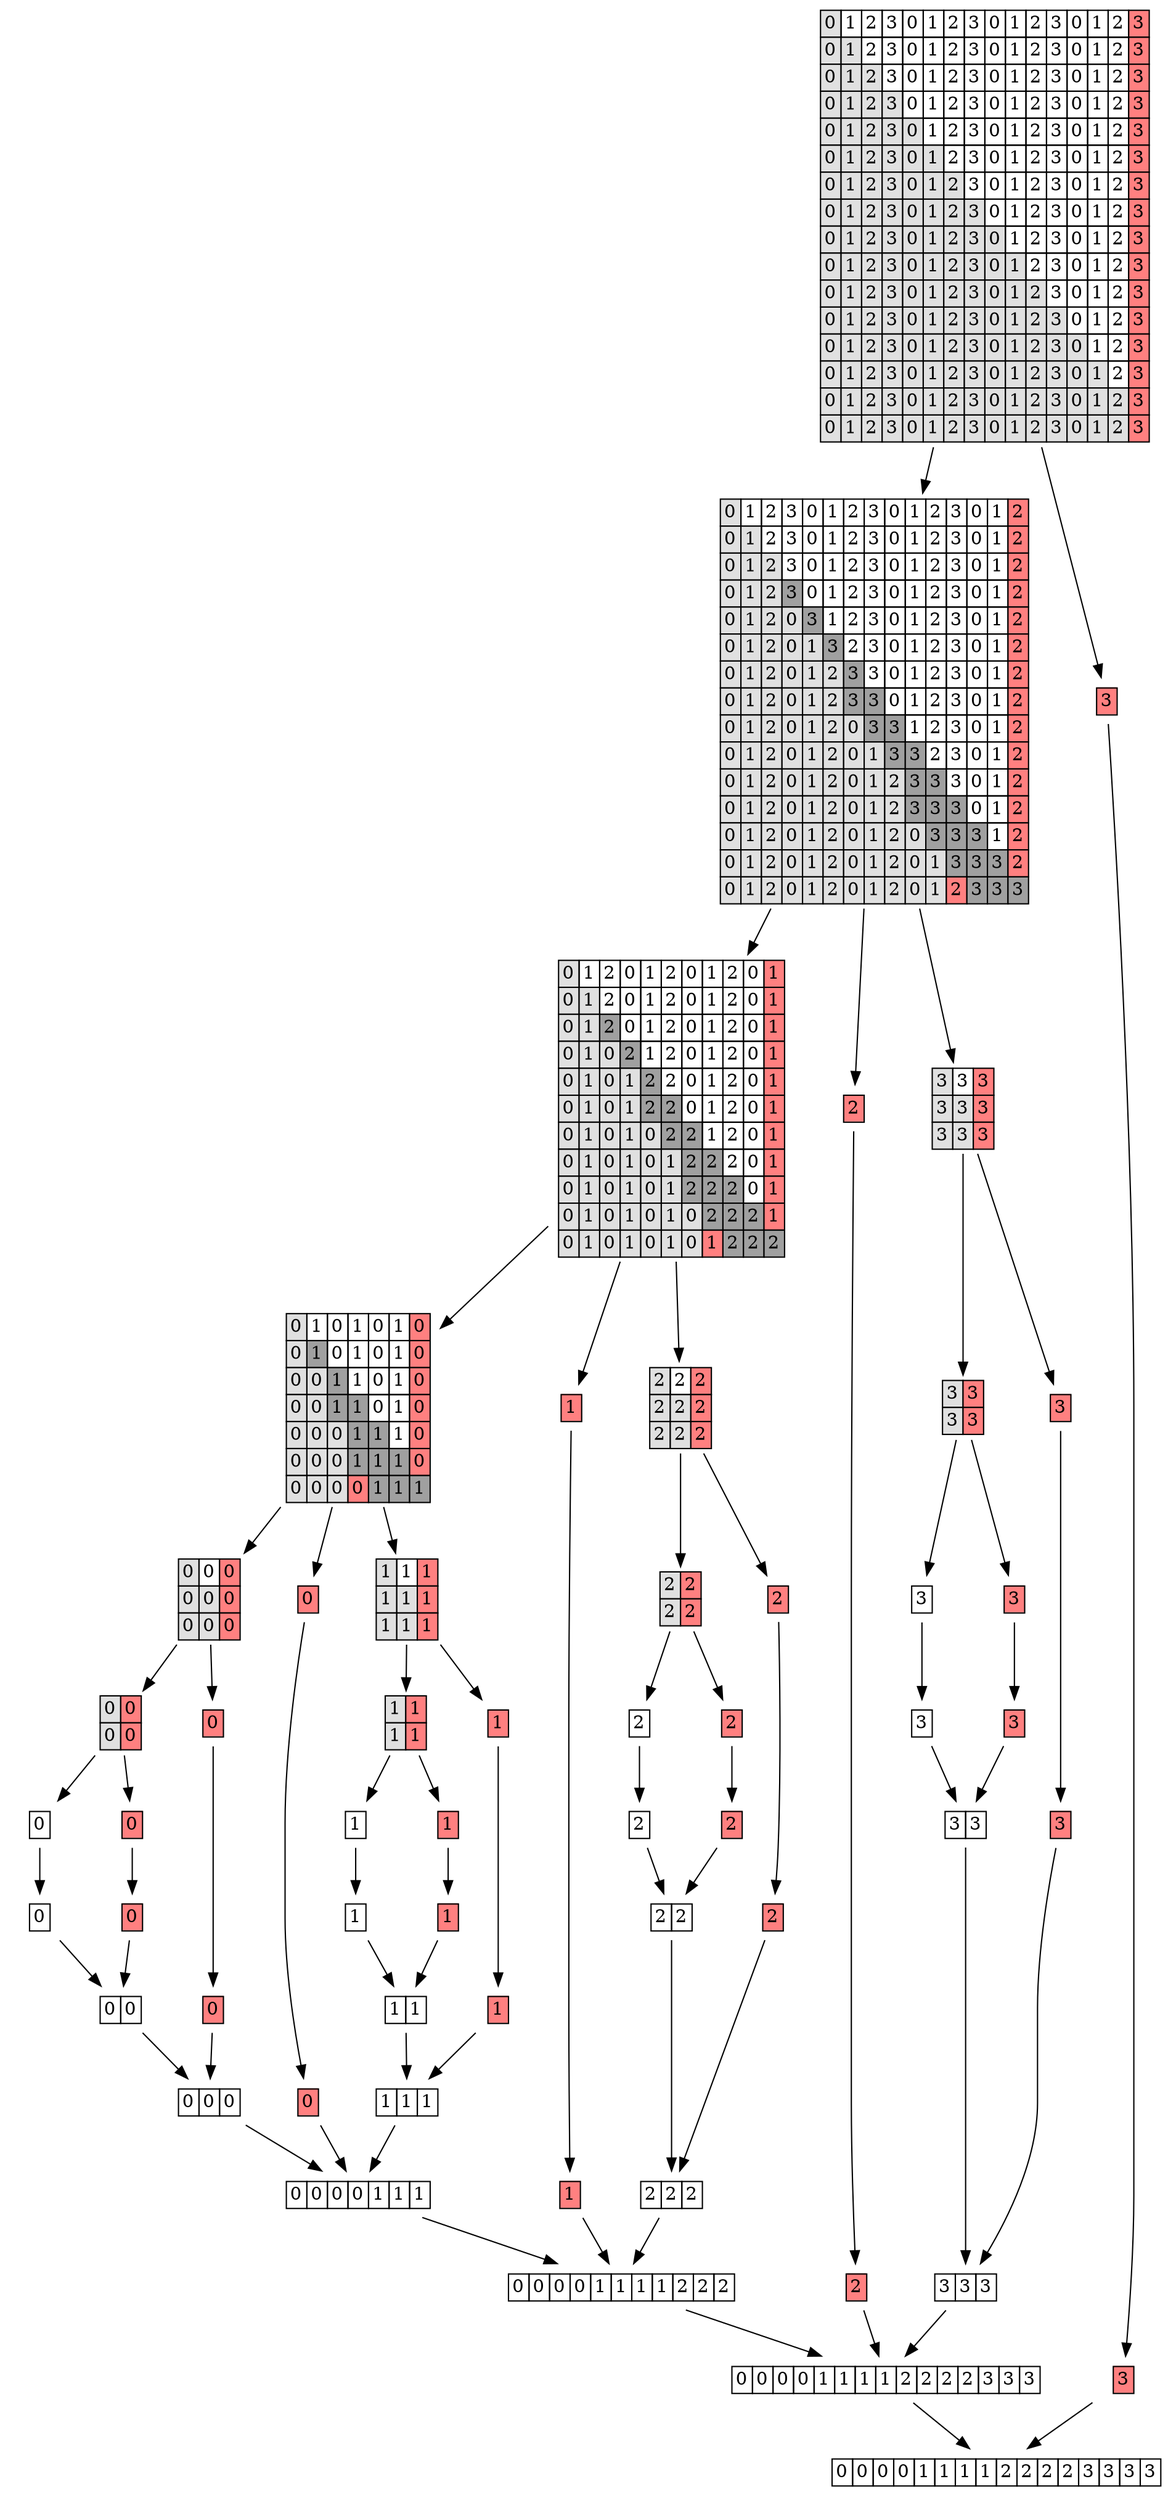 digraph g
{ rankdir = TB;
node [shape=plaintext]
node_before0_15 [label=<
<TABLE BORDER="0" CELLBORDER="1" CELLSPACING="0" > <TR>
<TD>0</TD>
<TD>1</TD>
<TD>2</TD>
<TD>3</TD>
<TD>0</TD>
<TD>1</TD>
<TD>2</TD>
<TD>3</TD>
<TD>0</TD>
<TD>1</TD>
<TD>2</TD>
<TD>3</TD>
<TD>0</TD>
<TD>1</TD>
<TD>2</TD>
<TD>3</TD>
</TR> </TABLE>>];
node_before0_15 [label=<
<TABLE BORDER="0" CELLBORDER="1" CELLSPACING="0" > 
<TR><TD bgcolor="#e0e0e0">0</TD>
<TD>1</TD>
<TD>2</TD>
<TD>3</TD>
<TD>0</TD>
<TD>1</TD>
<TD>2</TD>
<TD>3</TD>
<TD>0</TD>
<TD>1</TD>
<TD>2</TD>
<TD>3</TD>
<TD>0</TD>
<TD>1</TD>
<TD>2</TD>
<TD bgcolor="#ff8080">3</TD>
</TR>
<TR><TD bgcolor="#e0e0e0">0</TD>
<TD bgcolor="#e0e0e0">1</TD>
<TD>2</TD>
<TD>3</TD>
<TD>0</TD>
<TD>1</TD>
<TD>2</TD>
<TD>3</TD>
<TD>0</TD>
<TD>1</TD>
<TD>2</TD>
<TD>3</TD>
<TD>0</TD>
<TD>1</TD>
<TD>2</TD>
<TD bgcolor="#ff8080">3</TD>
</TR>
<TR><TD bgcolor="#e0e0e0">0</TD>
<TD bgcolor="#e0e0e0">1</TD>
<TD bgcolor="#e0e0e0">2</TD>
<TD>3</TD>
<TD>0</TD>
<TD>1</TD>
<TD>2</TD>
<TD>3</TD>
<TD>0</TD>
<TD>1</TD>
<TD>2</TD>
<TD>3</TD>
<TD>0</TD>
<TD>1</TD>
<TD>2</TD>
<TD bgcolor="#ff8080">3</TD>
</TR>
<TR><TD bgcolor="#e0e0e0">0</TD>
<TD bgcolor="#e0e0e0">1</TD>
<TD bgcolor="#e0e0e0">2</TD>
<TD bgcolor="#e0e0e0">3</TD>
<TD>0</TD>
<TD>1</TD>
<TD>2</TD>
<TD>3</TD>
<TD>0</TD>
<TD>1</TD>
<TD>2</TD>
<TD>3</TD>
<TD>0</TD>
<TD>1</TD>
<TD>2</TD>
<TD bgcolor="#ff8080">3</TD>
</TR>
<TR><TD bgcolor="#e0e0e0">0</TD>
<TD bgcolor="#e0e0e0">1</TD>
<TD bgcolor="#e0e0e0">2</TD>
<TD bgcolor="#e0e0e0">3</TD>
<TD bgcolor="#e0e0e0">0</TD>
<TD>1</TD>
<TD>2</TD>
<TD>3</TD>
<TD>0</TD>
<TD>1</TD>
<TD>2</TD>
<TD>3</TD>
<TD>0</TD>
<TD>1</TD>
<TD>2</TD>
<TD bgcolor="#ff8080">3</TD>
</TR>
<TR><TD bgcolor="#e0e0e0">0</TD>
<TD bgcolor="#e0e0e0">1</TD>
<TD bgcolor="#e0e0e0">2</TD>
<TD bgcolor="#e0e0e0">3</TD>
<TD bgcolor="#e0e0e0">0</TD>
<TD bgcolor="#e0e0e0">1</TD>
<TD>2</TD>
<TD>3</TD>
<TD>0</TD>
<TD>1</TD>
<TD>2</TD>
<TD>3</TD>
<TD>0</TD>
<TD>1</TD>
<TD>2</TD>
<TD bgcolor="#ff8080">3</TD>
</TR>
<TR><TD bgcolor="#e0e0e0">0</TD>
<TD bgcolor="#e0e0e0">1</TD>
<TD bgcolor="#e0e0e0">2</TD>
<TD bgcolor="#e0e0e0">3</TD>
<TD bgcolor="#e0e0e0">0</TD>
<TD bgcolor="#e0e0e0">1</TD>
<TD bgcolor="#e0e0e0">2</TD>
<TD>3</TD>
<TD>0</TD>
<TD>1</TD>
<TD>2</TD>
<TD>3</TD>
<TD>0</TD>
<TD>1</TD>
<TD>2</TD>
<TD bgcolor="#ff8080">3</TD>
</TR>
<TR><TD bgcolor="#e0e0e0">0</TD>
<TD bgcolor="#e0e0e0">1</TD>
<TD bgcolor="#e0e0e0">2</TD>
<TD bgcolor="#e0e0e0">3</TD>
<TD bgcolor="#e0e0e0">0</TD>
<TD bgcolor="#e0e0e0">1</TD>
<TD bgcolor="#e0e0e0">2</TD>
<TD bgcolor="#e0e0e0">3</TD>
<TD>0</TD>
<TD>1</TD>
<TD>2</TD>
<TD>3</TD>
<TD>0</TD>
<TD>1</TD>
<TD>2</TD>
<TD bgcolor="#ff8080">3</TD>
</TR>
<TR><TD bgcolor="#e0e0e0">0</TD>
<TD bgcolor="#e0e0e0">1</TD>
<TD bgcolor="#e0e0e0">2</TD>
<TD bgcolor="#e0e0e0">3</TD>
<TD bgcolor="#e0e0e0">0</TD>
<TD bgcolor="#e0e0e0">1</TD>
<TD bgcolor="#e0e0e0">2</TD>
<TD bgcolor="#e0e0e0">3</TD>
<TD bgcolor="#e0e0e0">0</TD>
<TD>1</TD>
<TD>2</TD>
<TD>3</TD>
<TD>0</TD>
<TD>1</TD>
<TD>2</TD>
<TD bgcolor="#ff8080">3</TD>
</TR>
<TR><TD bgcolor="#e0e0e0">0</TD>
<TD bgcolor="#e0e0e0">1</TD>
<TD bgcolor="#e0e0e0">2</TD>
<TD bgcolor="#e0e0e0">3</TD>
<TD bgcolor="#e0e0e0">0</TD>
<TD bgcolor="#e0e0e0">1</TD>
<TD bgcolor="#e0e0e0">2</TD>
<TD bgcolor="#e0e0e0">3</TD>
<TD bgcolor="#e0e0e0">0</TD>
<TD bgcolor="#e0e0e0">1</TD>
<TD>2</TD>
<TD>3</TD>
<TD>0</TD>
<TD>1</TD>
<TD>2</TD>
<TD bgcolor="#ff8080">3</TD>
</TR>
<TR><TD bgcolor="#e0e0e0">0</TD>
<TD bgcolor="#e0e0e0">1</TD>
<TD bgcolor="#e0e0e0">2</TD>
<TD bgcolor="#e0e0e0">3</TD>
<TD bgcolor="#e0e0e0">0</TD>
<TD bgcolor="#e0e0e0">1</TD>
<TD bgcolor="#e0e0e0">2</TD>
<TD bgcolor="#e0e0e0">3</TD>
<TD bgcolor="#e0e0e0">0</TD>
<TD bgcolor="#e0e0e0">1</TD>
<TD bgcolor="#e0e0e0">2</TD>
<TD>3</TD>
<TD>0</TD>
<TD>1</TD>
<TD>2</TD>
<TD bgcolor="#ff8080">3</TD>
</TR>
<TR><TD bgcolor="#e0e0e0">0</TD>
<TD bgcolor="#e0e0e0">1</TD>
<TD bgcolor="#e0e0e0">2</TD>
<TD bgcolor="#e0e0e0">3</TD>
<TD bgcolor="#e0e0e0">0</TD>
<TD bgcolor="#e0e0e0">1</TD>
<TD bgcolor="#e0e0e0">2</TD>
<TD bgcolor="#e0e0e0">3</TD>
<TD bgcolor="#e0e0e0">0</TD>
<TD bgcolor="#e0e0e0">1</TD>
<TD bgcolor="#e0e0e0">2</TD>
<TD bgcolor="#e0e0e0">3</TD>
<TD>0</TD>
<TD>1</TD>
<TD>2</TD>
<TD bgcolor="#ff8080">3</TD>
</TR>
<TR><TD bgcolor="#e0e0e0">0</TD>
<TD bgcolor="#e0e0e0">1</TD>
<TD bgcolor="#e0e0e0">2</TD>
<TD bgcolor="#e0e0e0">3</TD>
<TD bgcolor="#e0e0e0">0</TD>
<TD bgcolor="#e0e0e0">1</TD>
<TD bgcolor="#e0e0e0">2</TD>
<TD bgcolor="#e0e0e0">3</TD>
<TD bgcolor="#e0e0e0">0</TD>
<TD bgcolor="#e0e0e0">1</TD>
<TD bgcolor="#e0e0e0">2</TD>
<TD bgcolor="#e0e0e0">3</TD>
<TD bgcolor="#e0e0e0">0</TD>
<TD>1</TD>
<TD>2</TD>
<TD bgcolor="#ff8080">3</TD>
</TR>
<TR><TD bgcolor="#e0e0e0">0</TD>
<TD bgcolor="#e0e0e0">1</TD>
<TD bgcolor="#e0e0e0">2</TD>
<TD bgcolor="#e0e0e0">3</TD>
<TD bgcolor="#e0e0e0">0</TD>
<TD bgcolor="#e0e0e0">1</TD>
<TD bgcolor="#e0e0e0">2</TD>
<TD bgcolor="#e0e0e0">3</TD>
<TD bgcolor="#e0e0e0">0</TD>
<TD bgcolor="#e0e0e0">1</TD>
<TD bgcolor="#e0e0e0">2</TD>
<TD bgcolor="#e0e0e0">3</TD>
<TD bgcolor="#e0e0e0">0</TD>
<TD bgcolor="#e0e0e0">1</TD>
<TD>2</TD>
<TD bgcolor="#ff8080">3</TD>
</TR>
<TR><TD bgcolor="#e0e0e0">0</TD>
<TD bgcolor="#e0e0e0">1</TD>
<TD bgcolor="#e0e0e0">2</TD>
<TD bgcolor="#e0e0e0">3</TD>
<TD bgcolor="#e0e0e0">0</TD>
<TD bgcolor="#e0e0e0">1</TD>
<TD bgcolor="#e0e0e0">2</TD>
<TD bgcolor="#e0e0e0">3</TD>
<TD bgcolor="#e0e0e0">0</TD>
<TD bgcolor="#e0e0e0">1</TD>
<TD bgcolor="#e0e0e0">2</TD>
<TD bgcolor="#e0e0e0">3</TD>
<TD bgcolor="#e0e0e0">0</TD>
<TD bgcolor="#e0e0e0">1</TD>
<TD bgcolor="#e0e0e0">2</TD>
<TD bgcolor="#ff8080">3</TD>
</TR>
<TR><TD bgcolor="#e0e0e0">0</TD>
<TD bgcolor="#e0e0e0">1</TD>
<TD bgcolor="#e0e0e0">2</TD>
<TD bgcolor="#e0e0e0">3</TD>
<TD bgcolor="#e0e0e0">0</TD>
<TD bgcolor="#e0e0e0">1</TD>
<TD bgcolor="#e0e0e0">2</TD>
<TD bgcolor="#e0e0e0">3</TD>
<TD bgcolor="#e0e0e0">0</TD>
<TD bgcolor="#e0e0e0">1</TD>
<TD bgcolor="#e0e0e0">2</TD>
<TD bgcolor="#e0e0e0">3</TD>
<TD bgcolor="#e0e0e0">0</TD>
<TD bgcolor="#e0e0e0">1</TD>
<TD bgcolor="#e0e0e0">2</TD>
<TD bgcolor="#ff8080">3</TD>
</TR>
 </TABLE>>];
node_before0_15 -> node_before0_14
node_before15_15 [label=<
<TABLE BORDER="0" CELLBORDER="1" CELLSPACING="0" bgcolor="#ff8080"> <TR>
<TD>3</TD>
</TR> </TABLE>>];
node_before0_15 -> node_before15_15
node_before15_15 -> node_after15_15
{rank = same; node_before0_14; node_before15_15; }
node_before0_14 [label=<
<TABLE BORDER="0" CELLBORDER="1" CELLSPACING="0" > 
<TR><TD bgcolor="#e0e0e0">0</TD>
<TD>1</TD>
<TD>2</TD>
<TD>3</TD>
<TD>0</TD>
<TD>1</TD>
<TD>2</TD>
<TD>3</TD>
<TD>0</TD>
<TD>1</TD>
<TD>2</TD>
<TD>3</TD>
<TD>0</TD>
<TD>1</TD>
<TD bgcolor="#ff8080">2</TD>
</TR>
<TR><TD bgcolor="#e0e0e0">0</TD>
<TD bgcolor="#e0e0e0">1</TD>
<TD>2</TD>
<TD>3</TD>
<TD>0</TD>
<TD>1</TD>
<TD>2</TD>
<TD>3</TD>
<TD>0</TD>
<TD>1</TD>
<TD>2</TD>
<TD>3</TD>
<TD>0</TD>
<TD>1</TD>
<TD bgcolor="#ff8080">2</TD>
</TR>
<TR><TD bgcolor="#e0e0e0">0</TD>
<TD bgcolor="#e0e0e0">1</TD>
<TD bgcolor="#e0e0e0">2</TD>
<TD>3</TD>
<TD>0</TD>
<TD>1</TD>
<TD>2</TD>
<TD>3</TD>
<TD>0</TD>
<TD>1</TD>
<TD>2</TD>
<TD>3</TD>
<TD>0</TD>
<TD>1</TD>
<TD bgcolor="#ff8080">2</TD>
</TR>
<TR><TD bgcolor="#e0e0e0">0</TD>
<TD bgcolor="#e0e0e0">1</TD>
<TD bgcolor="#e0e0e0">2</TD>
<TD bgcolor="#a0a0a0">3</TD>
<TD>0</TD>
<TD>1</TD>
<TD>2</TD>
<TD>3</TD>
<TD>0</TD>
<TD>1</TD>
<TD>2</TD>
<TD>3</TD>
<TD>0</TD>
<TD>1</TD>
<TD bgcolor="#ff8080">2</TD>
</TR>
<TR><TD bgcolor="#e0e0e0">0</TD>
<TD bgcolor="#e0e0e0">1</TD>
<TD bgcolor="#e0e0e0">2</TD>
<TD bgcolor="#e0e0e0">0</TD>
<TD bgcolor="#a0a0a0">3</TD>
<TD>1</TD>
<TD>2</TD>
<TD>3</TD>
<TD>0</TD>
<TD>1</TD>
<TD>2</TD>
<TD>3</TD>
<TD>0</TD>
<TD>1</TD>
<TD bgcolor="#ff8080">2</TD>
</TR>
<TR><TD bgcolor="#e0e0e0">0</TD>
<TD bgcolor="#e0e0e0">1</TD>
<TD bgcolor="#e0e0e0">2</TD>
<TD bgcolor="#e0e0e0">0</TD>
<TD bgcolor="#e0e0e0">1</TD>
<TD bgcolor="#a0a0a0">3</TD>
<TD>2</TD>
<TD>3</TD>
<TD>0</TD>
<TD>1</TD>
<TD>2</TD>
<TD>3</TD>
<TD>0</TD>
<TD>1</TD>
<TD bgcolor="#ff8080">2</TD>
</TR>
<TR><TD bgcolor="#e0e0e0">0</TD>
<TD bgcolor="#e0e0e0">1</TD>
<TD bgcolor="#e0e0e0">2</TD>
<TD bgcolor="#e0e0e0">0</TD>
<TD bgcolor="#e0e0e0">1</TD>
<TD bgcolor="#e0e0e0">2</TD>
<TD bgcolor="#a0a0a0">3</TD>
<TD>3</TD>
<TD>0</TD>
<TD>1</TD>
<TD>2</TD>
<TD>3</TD>
<TD>0</TD>
<TD>1</TD>
<TD bgcolor="#ff8080">2</TD>
</TR>
<TR><TD bgcolor="#e0e0e0">0</TD>
<TD bgcolor="#e0e0e0">1</TD>
<TD bgcolor="#e0e0e0">2</TD>
<TD bgcolor="#e0e0e0">0</TD>
<TD bgcolor="#e0e0e0">1</TD>
<TD bgcolor="#e0e0e0">2</TD>
<TD bgcolor="#a0a0a0">3</TD>
<TD bgcolor="#a0a0a0">3</TD>
<TD>0</TD>
<TD>1</TD>
<TD>2</TD>
<TD>3</TD>
<TD>0</TD>
<TD>1</TD>
<TD bgcolor="#ff8080">2</TD>
</TR>
<TR><TD bgcolor="#e0e0e0">0</TD>
<TD bgcolor="#e0e0e0">1</TD>
<TD bgcolor="#e0e0e0">2</TD>
<TD bgcolor="#e0e0e0">0</TD>
<TD bgcolor="#e0e0e0">1</TD>
<TD bgcolor="#e0e0e0">2</TD>
<TD bgcolor="#e0e0e0">0</TD>
<TD bgcolor="#a0a0a0">3</TD>
<TD bgcolor="#a0a0a0">3</TD>
<TD>1</TD>
<TD>2</TD>
<TD>3</TD>
<TD>0</TD>
<TD>1</TD>
<TD bgcolor="#ff8080">2</TD>
</TR>
<TR><TD bgcolor="#e0e0e0">0</TD>
<TD bgcolor="#e0e0e0">1</TD>
<TD bgcolor="#e0e0e0">2</TD>
<TD bgcolor="#e0e0e0">0</TD>
<TD bgcolor="#e0e0e0">1</TD>
<TD bgcolor="#e0e0e0">2</TD>
<TD bgcolor="#e0e0e0">0</TD>
<TD bgcolor="#e0e0e0">1</TD>
<TD bgcolor="#a0a0a0">3</TD>
<TD bgcolor="#a0a0a0">3</TD>
<TD>2</TD>
<TD>3</TD>
<TD>0</TD>
<TD>1</TD>
<TD bgcolor="#ff8080">2</TD>
</TR>
<TR><TD bgcolor="#e0e0e0">0</TD>
<TD bgcolor="#e0e0e0">1</TD>
<TD bgcolor="#e0e0e0">2</TD>
<TD bgcolor="#e0e0e0">0</TD>
<TD bgcolor="#e0e0e0">1</TD>
<TD bgcolor="#e0e0e0">2</TD>
<TD bgcolor="#e0e0e0">0</TD>
<TD bgcolor="#e0e0e0">1</TD>
<TD bgcolor="#e0e0e0">2</TD>
<TD bgcolor="#a0a0a0">3</TD>
<TD bgcolor="#a0a0a0">3</TD>
<TD>3</TD>
<TD>0</TD>
<TD>1</TD>
<TD bgcolor="#ff8080">2</TD>
</TR>
<TR><TD bgcolor="#e0e0e0">0</TD>
<TD bgcolor="#e0e0e0">1</TD>
<TD bgcolor="#e0e0e0">2</TD>
<TD bgcolor="#e0e0e0">0</TD>
<TD bgcolor="#e0e0e0">1</TD>
<TD bgcolor="#e0e0e0">2</TD>
<TD bgcolor="#e0e0e0">0</TD>
<TD bgcolor="#e0e0e0">1</TD>
<TD bgcolor="#e0e0e0">2</TD>
<TD bgcolor="#a0a0a0">3</TD>
<TD bgcolor="#a0a0a0">3</TD>
<TD bgcolor="#a0a0a0">3</TD>
<TD>0</TD>
<TD>1</TD>
<TD bgcolor="#ff8080">2</TD>
</TR>
<TR><TD bgcolor="#e0e0e0">0</TD>
<TD bgcolor="#e0e0e0">1</TD>
<TD bgcolor="#e0e0e0">2</TD>
<TD bgcolor="#e0e0e0">0</TD>
<TD bgcolor="#e0e0e0">1</TD>
<TD bgcolor="#e0e0e0">2</TD>
<TD bgcolor="#e0e0e0">0</TD>
<TD bgcolor="#e0e0e0">1</TD>
<TD bgcolor="#e0e0e0">2</TD>
<TD bgcolor="#e0e0e0">0</TD>
<TD bgcolor="#a0a0a0">3</TD>
<TD bgcolor="#a0a0a0">3</TD>
<TD bgcolor="#a0a0a0">3</TD>
<TD>1</TD>
<TD bgcolor="#ff8080">2</TD>
</TR>
<TR><TD bgcolor="#e0e0e0">0</TD>
<TD bgcolor="#e0e0e0">1</TD>
<TD bgcolor="#e0e0e0">2</TD>
<TD bgcolor="#e0e0e0">0</TD>
<TD bgcolor="#e0e0e0">1</TD>
<TD bgcolor="#e0e0e0">2</TD>
<TD bgcolor="#e0e0e0">0</TD>
<TD bgcolor="#e0e0e0">1</TD>
<TD bgcolor="#e0e0e0">2</TD>
<TD bgcolor="#e0e0e0">0</TD>
<TD bgcolor="#e0e0e0">1</TD>
<TD bgcolor="#a0a0a0">3</TD>
<TD bgcolor="#a0a0a0">3</TD>
<TD bgcolor="#a0a0a0">3</TD>
<TD bgcolor="#ff8080">2</TD>
</TR>
<TR><TD bgcolor="#e0e0e0">0</TD>
<TD bgcolor="#e0e0e0">1</TD>
<TD bgcolor="#e0e0e0">2</TD>
<TD bgcolor="#e0e0e0">0</TD>
<TD bgcolor="#e0e0e0">1</TD>
<TD bgcolor="#e0e0e0">2</TD>
<TD bgcolor="#e0e0e0">0</TD>
<TD bgcolor="#e0e0e0">1</TD>
<TD bgcolor="#e0e0e0">2</TD>
<TD bgcolor="#e0e0e0">0</TD>
<TD bgcolor="#e0e0e0">1</TD>
<TD bgcolor="#ff8080">2</TD>
<TD bgcolor="#a0a0a0">3</TD>
<TD bgcolor="#a0a0a0">3</TD>
<TD bgcolor="#a0a0a0">3</TD>
</TR>
 </TABLE>>];
node_before0_14 -> node_before0_10
node_before11_11 [label=<
<TABLE BORDER="0" CELLBORDER="1" CELLSPACING="0" bgcolor="#ff8080"> <TR>
<TD>2</TD>
</TR> </TABLE>>];
node_before0_14 -> node_before11_11
node_before11_11 -> node_after11_11
node_before0_14 -> node_before12_14
{rank = same; node_before0_10; node_before11_11; node_before12_14;}
node_before0_10 [label=<
<TABLE BORDER="0" CELLBORDER="1" CELLSPACING="0" > 
<TR><TD bgcolor="#e0e0e0">0</TD>
<TD>1</TD>
<TD>2</TD>
<TD>0</TD>
<TD>1</TD>
<TD>2</TD>
<TD>0</TD>
<TD>1</TD>
<TD>2</TD>
<TD>0</TD>
<TD bgcolor="#ff8080">1</TD>
</TR>
<TR><TD bgcolor="#e0e0e0">0</TD>
<TD bgcolor="#e0e0e0">1</TD>
<TD>2</TD>
<TD>0</TD>
<TD>1</TD>
<TD>2</TD>
<TD>0</TD>
<TD>1</TD>
<TD>2</TD>
<TD>0</TD>
<TD bgcolor="#ff8080">1</TD>
</TR>
<TR><TD bgcolor="#e0e0e0">0</TD>
<TD bgcolor="#e0e0e0">1</TD>
<TD bgcolor="#a0a0a0">2</TD>
<TD>0</TD>
<TD>1</TD>
<TD>2</TD>
<TD>0</TD>
<TD>1</TD>
<TD>2</TD>
<TD>0</TD>
<TD bgcolor="#ff8080">1</TD>
</TR>
<TR><TD bgcolor="#e0e0e0">0</TD>
<TD bgcolor="#e0e0e0">1</TD>
<TD bgcolor="#e0e0e0">0</TD>
<TD bgcolor="#a0a0a0">2</TD>
<TD>1</TD>
<TD>2</TD>
<TD>0</TD>
<TD>1</TD>
<TD>2</TD>
<TD>0</TD>
<TD bgcolor="#ff8080">1</TD>
</TR>
<TR><TD bgcolor="#e0e0e0">0</TD>
<TD bgcolor="#e0e0e0">1</TD>
<TD bgcolor="#e0e0e0">0</TD>
<TD bgcolor="#e0e0e0">1</TD>
<TD bgcolor="#a0a0a0">2</TD>
<TD>2</TD>
<TD>0</TD>
<TD>1</TD>
<TD>2</TD>
<TD>0</TD>
<TD bgcolor="#ff8080">1</TD>
</TR>
<TR><TD bgcolor="#e0e0e0">0</TD>
<TD bgcolor="#e0e0e0">1</TD>
<TD bgcolor="#e0e0e0">0</TD>
<TD bgcolor="#e0e0e0">1</TD>
<TD bgcolor="#a0a0a0">2</TD>
<TD bgcolor="#a0a0a0">2</TD>
<TD>0</TD>
<TD>1</TD>
<TD>2</TD>
<TD>0</TD>
<TD bgcolor="#ff8080">1</TD>
</TR>
<TR><TD bgcolor="#e0e0e0">0</TD>
<TD bgcolor="#e0e0e0">1</TD>
<TD bgcolor="#e0e0e0">0</TD>
<TD bgcolor="#e0e0e0">1</TD>
<TD bgcolor="#e0e0e0">0</TD>
<TD bgcolor="#a0a0a0">2</TD>
<TD bgcolor="#a0a0a0">2</TD>
<TD>1</TD>
<TD>2</TD>
<TD>0</TD>
<TD bgcolor="#ff8080">1</TD>
</TR>
<TR><TD bgcolor="#e0e0e0">0</TD>
<TD bgcolor="#e0e0e0">1</TD>
<TD bgcolor="#e0e0e0">0</TD>
<TD bgcolor="#e0e0e0">1</TD>
<TD bgcolor="#e0e0e0">0</TD>
<TD bgcolor="#e0e0e0">1</TD>
<TD bgcolor="#a0a0a0">2</TD>
<TD bgcolor="#a0a0a0">2</TD>
<TD>2</TD>
<TD>0</TD>
<TD bgcolor="#ff8080">1</TD>
</TR>
<TR><TD bgcolor="#e0e0e0">0</TD>
<TD bgcolor="#e0e0e0">1</TD>
<TD bgcolor="#e0e0e0">0</TD>
<TD bgcolor="#e0e0e0">1</TD>
<TD bgcolor="#e0e0e0">0</TD>
<TD bgcolor="#e0e0e0">1</TD>
<TD bgcolor="#a0a0a0">2</TD>
<TD bgcolor="#a0a0a0">2</TD>
<TD bgcolor="#a0a0a0">2</TD>
<TD>0</TD>
<TD bgcolor="#ff8080">1</TD>
</TR>
<TR><TD bgcolor="#e0e0e0">0</TD>
<TD bgcolor="#e0e0e0">1</TD>
<TD bgcolor="#e0e0e0">0</TD>
<TD bgcolor="#e0e0e0">1</TD>
<TD bgcolor="#e0e0e0">0</TD>
<TD bgcolor="#e0e0e0">1</TD>
<TD bgcolor="#e0e0e0">0</TD>
<TD bgcolor="#a0a0a0">2</TD>
<TD bgcolor="#a0a0a0">2</TD>
<TD bgcolor="#a0a0a0">2</TD>
<TD bgcolor="#ff8080">1</TD>
</TR>
<TR><TD bgcolor="#e0e0e0">0</TD>
<TD bgcolor="#e0e0e0">1</TD>
<TD bgcolor="#e0e0e0">0</TD>
<TD bgcolor="#e0e0e0">1</TD>
<TD bgcolor="#e0e0e0">0</TD>
<TD bgcolor="#e0e0e0">1</TD>
<TD bgcolor="#e0e0e0">0</TD>
<TD bgcolor="#ff8080">1</TD>
<TD bgcolor="#a0a0a0">2</TD>
<TD bgcolor="#a0a0a0">2</TD>
<TD bgcolor="#a0a0a0">2</TD>
</TR>
 </TABLE>>];
node_before0_10 -> node_before0_6
node_before7_7 [label=<
<TABLE BORDER="0" CELLBORDER="1" CELLSPACING="0" bgcolor="#ff8080"> <TR>
<TD>1</TD>
</TR> </TABLE>>];
node_before0_10 -> node_before7_7
node_before7_7 -> node_after7_7
node_before0_10 -> node_before8_10
{rank = same; node_before0_6; node_before7_7; node_before8_10;}
node_before0_6 [label=<
<TABLE BORDER="0" CELLBORDER="1" CELLSPACING="0" > 
<TR><TD bgcolor="#e0e0e0">0</TD>
<TD>1</TD>
<TD>0</TD>
<TD>1</TD>
<TD>0</TD>
<TD>1</TD>
<TD bgcolor="#ff8080">0</TD>
</TR>
<TR><TD bgcolor="#e0e0e0">0</TD>
<TD bgcolor="#a0a0a0">1</TD>
<TD>0</TD>
<TD>1</TD>
<TD>0</TD>
<TD>1</TD>
<TD bgcolor="#ff8080">0</TD>
</TR>
<TR><TD bgcolor="#e0e0e0">0</TD>
<TD bgcolor="#e0e0e0">0</TD>
<TD bgcolor="#a0a0a0">1</TD>
<TD>1</TD>
<TD>0</TD>
<TD>1</TD>
<TD bgcolor="#ff8080">0</TD>
</TR>
<TR><TD bgcolor="#e0e0e0">0</TD>
<TD bgcolor="#e0e0e0">0</TD>
<TD bgcolor="#a0a0a0">1</TD>
<TD bgcolor="#a0a0a0">1</TD>
<TD>0</TD>
<TD>1</TD>
<TD bgcolor="#ff8080">0</TD>
</TR>
<TR><TD bgcolor="#e0e0e0">0</TD>
<TD bgcolor="#e0e0e0">0</TD>
<TD bgcolor="#e0e0e0">0</TD>
<TD bgcolor="#a0a0a0">1</TD>
<TD bgcolor="#a0a0a0">1</TD>
<TD>1</TD>
<TD bgcolor="#ff8080">0</TD>
</TR>
<TR><TD bgcolor="#e0e0e0">0</TD>
<TD bgcolor="#e0e0e0">0</TD>
<TD bgcolor="#e0e0e0">0</TD>
<TD bgcolor="#a0a0a0">1</TD>
<TD bgcolor="#a0a0a0">1</TD>
<TD bgcolor="#a0a0a0">1</TD>
<TD bgcolor="#ff8080">0</TD>
</TR>
<TR><TD bgcolor="#e0e0e0">0</TD>
<TD bgcolor="#e0e0e0">0</TD>
<TD bgcolor="#e0e0e0">0</TD>
<TD bgcolor="#ff8080">0</TD>
<TD bgcolor="#a0a0a0">1</TD>
<TD bgcolor="#a0a0a0">1</TD>
<TD bgcolor="#a0a0a0">1</TD>
</TR>
 </TABLE>>];
node_before0_6 -> node_before0_2
node_before3_3 [label=<
<TABLE BORDER="0" CELLBORDER="1" CELLSPACING="0" bgcolor="#ff8080"> <TR>
<TD>0</TD>
</TR> </TABLE>>];
node_before0_6 -> node_before3_3
node_before3_3 -> node_after3_3
node_before0_6 -> node_before4_6
{rank = same; node_before0_2; node_before3_3; node_before4_6;}
node_before0_2 [label=<
<TABLE BORDER="0" CELLBORDER="1" CELLSPACING="0" > 
<TR><TD bgcolor="#e0e0e0">0</TD>
<TD>0</TD>
<TD bgcolor="#ff8080">0</TD>
</TR>
<TR><TD bgcolor="#e0e0e0">0</TD>
<TD bgcolor="#e0e0e0">0</TD>
<TD bgcolor="#ff8080">0</TD>
</TR>
<TR><TD bgcolor="#e0e0e0">0</TD>
<TD bgcolor="#e0e0e0">0</TD>
<TD bgcolor="#ff8080">0</TD>
</TR>
 </TABLE>>];
node_before0_2 -> node_before0_1
node_before2_2 [label=<
<TABLE BORDER="0" CELLBORDER="1" CELLSPACING="0" bgcolor="#ff8080"> <TR>
<TD>0</TD>
</TR> </TABLE>>];
node_before0_2 -> node_before2_2
node_before2_2 -> node_after2_2
{rank = same; node_before0_1; node_before2_2; }
node_before0_1 [label=<
<TABLE BORDER="0" CELLBORDER="1" CELLSPACING="0" > 
<TR><TD bgcolor="#e0e0e0">0</TD>
<TD bgcolor="#ff8080">0</TD>
</TR>
<TR><TD bgcolor="#e0e0e0">0</TD>
<TD bgcolor="#ff8080">0</TD>
</TR>
 </TABLE>>];
node_before0_1 -> node_before0_0
node_before1_1 [label=<
<TABLE BORDER="0" CELLBORDER="1" CELLSPACING="0" bgcolor="#ff8080"> <TR>
<TD>0</TD>
</TR> </TABLE>>];
node_before0_1 -> node_before1_1
node_before1_1 -> node_after1_1
{rank = same; node_before0_0; node_before1_1; }
node_before0_0 [label=<
<TABLE BORDER="0" CELLBORDER="1" CELLSPACING="0" > <TR>
<TD>0</TD>
</TR> </TABLE>>];
node_before0_0 -> node_after0_0
node_after0_0 [label=<
<TABLE BORDER="0" CELLBORDER="1" CELLSPACING="0" > <TR>
<TD>0</TD>
</TR> </TABLE>>];
node_after0_0 -> node_after0_1
node_after1_1 [label=<
<TABLE BORDER="0" CELLBORDER="1" CELLSPACING="0" bgcolor="#ff8080"> <TR>
<TD>0</TD>
</TR> </TABLE>>];
node_after1_1 -> node_after0_1
{rank = same; node_after0_0; node_after1_1; }
node_after0_1 [label=<
<TABLE BORDER="0" CELLBORDER="1" CELLSPACING="0" > <TR>
<TD>0</TD>
<TD>0</TD>
</TR> </TABLE>>];
node_after0_1 -> node_after0_2
node_after2_2 [label=<
<TABLE BORDER="0" CELLBORDER="1" CELLSPACING="0" bgcolor="#ff8080"> <TR>
<TD>0</TD>
</TR> </TABLE>>];
node_after2_2 -> node_after0_2
{rank = same; node_after0_1; node_after2_2; }
node_before4_6 [label=<
<TABLE BORDER="0" CELLBORDER="1" CELLSPACING="0" > 
<TR><TD bgcolor="#e0e0e0">1</TD>
<TD>1</TD>
<TD bgcolor="#ff8080">1</TD>
</TR>
<TR><TD bgcolor="#e0e0e0">1</TD>
<TD bgcolor="#e0e0e0">1</TD>
<TD bgcolor="#ff8080">1</TD>
</TR>
<TR><TD bgcolor="#e0e0e0">1</TD>
<TD bgcolor="#e0e0e0">1</TD>
<TD bgcolor="#ff8080">1</TD>
</TR>
 </TABLE>>];
node_before4_6 -> node_before4_5
node_before6_6 [label=<
<TABLE BORDER="0" CELLBORDER="1" CELLSPACING="0" bgcolor="#ff8080"> <TR>
<TD>1</TD>
</TR> </TABLE>>];
node_before4_6 -> node_before6_6
node_before6_6 -> node_after6_6
{rank = same; node_before4_5; node_before6_6; }
node_before4_5 [label=<
<TABLE BORDER="0" CELLBORDER="1" CELLSPACING="0" > 
<TR><TD bgcolor="#e0e0e0">1</TD>
<TD bgcolor="#ff8080">1</TD>
</TR>
<TR><TD bgcolor="#e0e0e0">1</TD>
<TD bgcolor="#ff8080">1</TD>
</TR>
 </TABLE>>];
node_before4_5 -> node_before4_4
node_before5_5 [label=<
<TABLE BORDER="0" CELLBORDER="1" CELLSPACING="0" bgcolor="#ff8080"> <TR>
<TD>1</TD>
</TR> </TABLE>>];
node_before4_5 -> node_before5_5
node_before5_5 -> node_after5_5
{rank = same; node_before4_4; node_before5_5; }
node_before4_4 [label=<
<TABLE BORDER="0" CELLBORDER="1" CELLSPACING="0" > <TR>
<TD>1</TD>
</TR> </TABLE>>];
node_before4_4 -> node_after4_4
node_after4_4 [label=<
<TABLE BORDER="0" CELLBORDER="1" CELLSPACING="0" > <TR>
<TD>1</TD>
</TR> </TABLE>>];
node_after4_4 -> node_after4_5
node_after5_5 [label=<
<TABLE BORDER="0" CELLBORDER="1" CELLSPACING="0" bgcolor="#ff8080"> <TR>
<TD>1</TD>
</TR> </TABLE>>];
node_after5_5 -> node_after4_5
{rank = same; node_after4_4; node_after5_5; }
node_after4_5 [label=<
<TABLE BORDER="0" CELLBORDER="1" CELLSPACING="0" > <TR>
<TD>1</TD>
<TD>1</TD>
</TR> </TABLE>>];
node_after4_5 -> node_after4_6
node_after6_6 [label=<
<TABLE BORDER="0" CELLBORDER="1" CELLSPACING="0" bgcolor="#ff8080"> <TR>
<TD>1</TD>
</TR> </TABLE>>];
node_after6_6 -> node_after4_6
{rank = same; node_after4_5; node_after6_6; }
node_after0_2 [label=<
<TABLE BORDER="0" CELLBORDER="1" CELLSPACING="0" > <TR>
<TD>0</TD>
<TD>0</TD>
<TD>0</TD>
</TR> </TABLE>>];
node_after0_2 -> node_after0_6
node_after3_3 [label=<
<TABLE BORDER="0" CELLBORDER="1" CELLSPACING="0" bgcolor="#ff8080"> <TR>
<TD>0</TD>
</TR> </TABLE>>];
node_after3_3 -> node_after0_6
node_after4_6 [label=<
<TABLE BORDER="0" CELLBORDER="1" CELLSPACING="0" > <TR>
<TD>1</TD>
<TD>1</TD>
<TD>1</TD>
</TR> </TABLE>>];
node_after4_6 -> node_after0_6
{rank = same; node_after0_2; node_after3_3; node_after4_6;}
node_before8_10 [label=<
<TABLE BORDER="0" CELLBORDER="1" CELLSPACING="0" > 
<TR><TD bgcolor="#e0e0e0">2</TD>
<TD>2</TD>
<TD bgcolor="#ff8080">2</TD>
</TR>
<TR><TD bgcolor="#e0e0e0">2</TD>
<TD bgcolor="#e0e0e0">2</TD>
<TD bgcolor="#ff8080">2</TD>
</TR>
<TR><TD bgcolor="#e0e0e0">2</TD>
<TD bgcolor="#e0e0e0">2</TD>
<TD bgcolor="#ff8080">2</TD>
</TR>
 </TABLE>>];
node_before8_10 -> node_before8_9
node_before10_10 [label=<
<TABLE BORDER="0" CELLBORDER="1" CELLSPACING="0" bgcolor="#ff8080"> <TR>
<TD>2</TD>
</TR> </TABLE>>];
node_before8_10 -> node_before10_10
node_before10_10 -> node_after10_10
{rank = same; node_before8_9; node_before10_10; }
node_before8_9 [label=<
<TABLE BORDER="0" CELLBORDER="1" CELLSPACING="0" > 
<TR><TD bgcolor="#e0e0e0">2</TD>
<TD bgcolor="#ff8080">2</TD>
</TR>
<TR><TD bgcolor="#e0e0e0">2</TD>
<TD bgcolor="#ff8080">2</TD>
</TR>
 </TABLE>>];
node_before8_9 -> node_before8_8
node_before9_9 [label=<
<TABLE BORDER="0" CELLBORDER="1" CELLSPACING="0" bgcolor="#ff8080"> <TR>
<TD>2</TD>
</TR> </TABLE>>];
node_before8_9 -> node_before9_9
node_before9_9 -> node_after9_9
{rank = same; node_before8_8; node_before9_9; }
node_before8_8 [label=<
<TABLE BORDER="0" CELLBORDER="1" CELLSPACING="0" > <TR>
<TD>2</TD>
</TR> </TABLE>>];
node_before8_8 -> node_after8_8
node_after8_8 [label=<
<TABLE BORDER="0" CELLBORDER="1" CELLSPACING="0" > <TR>
<TD>2</TD>
</TR> </TABLE>>];
node_after8_8 -> node_after8_9
node_after9_9 [label=<
<TABLE BORDER="0" CELLBORDER="1" CELLSPACING="0" bgcolor="#ff8080"> <TR>
<TD>2</TD>
</TR> </TABLE>>];
node_after9_9 -> node_after8_9
{rank = same; node_after8_8; node_after9_9; }
node_after8_9 [label=<
<TABLE BORDER="0" CELLBORDER="1" CELLSPACING="0" > <TR>
<TD>2</TD>
<TD>2</TD>
</TR> </TABLE>>];
node_after8_9 -> node_after8_10
node_after10_10 [label=<
<TABLE BORDER="0" CELLBORDER="1" CELLSPACING="0" bgcolor="#ff8080"> <TR>
<TD>2</TD>
</TR> </TABLE>>];
node_after10_10 -> node_after8_10
{rank = same; node_after8_9; node_after10_10; }
node_after0_6 [label=<
<TABLE BORDER="0" CELLBORDER="1" CELLSPACING="0" > <TR>
<TD>0</TD>
<TD>0</TD>
<TD>0</TD>
<TD>0</TD>
<TD>1</TD>
<TD>1</TD>
<TD>1</TD>
</TR> </TABLE>>];
node_after0_6 -> node_after0_10
node_after7_7 [label=<
<TABLE BORDER="0" CELLBORDER="1" CELLSPACING="0" bgcolor="#ff8080"> <TR>
<TD>1</TD>
</TR> </TABLE>>];
node_after7_7 -> node_after0_10
node_after8_10 [label=<
<TABLE BORDER="0" CELLBORDER="1" CELLSPACING="0" > <TR>
<TD>2</TD>
<TD>2</TD>
<TD>2</TD>
</TR> </TABLE>>];
node_after8_10 -> node_after0_10
{rank = same; node_after0_6; node_after7_7; node_after8_10;}
node_before12_14 [label=<
<TABLE BORDER="0" CELLBORDER="1" CELLSPACING="0" > 
<TR><TD bgcolor="#e0e0e0">3</TD>
<TD>3</TD>
<TD bgcolor="#ff8080">3</TD>
</TR>
<TR><TD bgcolor="#e0e0e0">3</TD>
<TD bgcolor="#e0e0e0">3</TD>
<TD bgcolor="#ff8080">3</TD>
</TR>
<TR><TD bgcolor="#e0e0e0">3</TD>
<TD bgcolor="#e0e0e0">3</TD>
<TD bgcolor="#ff8080">3</TD>
</TR>
 </TABLE>>];
node_before12_14 -> node_before12_13
node_before14_14 [label=<
<TABLE BORDER="0" CELLBORDER="1" CELLSPACING="0" bgcolor="#ff8080"> <TR>
<TD>3</TD>
</TR> </TABLE>>];
node_before12_14 -> node_before14_14
node_before14_14 -> node_after14_14
{rank = same; node_before12_13; node_before14_14; }
node_before12_13 [label=<
<TABLE BORDER="0" CELLBORDER="1" CELLSPACING="0" > 
<TR><TD bgcolor="#e0e0e0">3</TD>
<TD bgcolor="#ff8080">3</TD>
</TR>
<TR><TD bgcolor="#e0e0e0">3</TD>
<TD bgcolor="#ff8080">3</TD>
</TR>
 </TABLE>>];
node_before12_13 -> node_before12_12
node_before13_13 [label=<
<TABLE BORDER="0" CELLBORDER="1" CELLSPACING="0" bgcolor="#ff8080"> <TR>
<TD>3</TD>
</TR> </TABLE>>];
node_before12_13 -> node_before13_13
node_before13_13 -> node_after13_13
{rank = same; node_before12_12; node_before13_13; }
node_before12_12 [label=<
<TABLE BORDER="0" CELLBORDER="1" CELLSPACING="0" > <TR>
<TD>3</TD>
</TR> </TABLE>>];
node_before12_12 -> node_after12_12
node_after12_12 [label=<
<TABLE BORDER="0" CELLBORDER="1" CELLSPACING="0" > <TR>
<TD>3</TD>
</TR> </TABLE>>];
node_after12_12 -> node_after12_13
node_after13_13 [label=<
<TABLE BORDER="0" CELLBORDER="1" CELLSPACING="0" bgcolor="#ff8080"> <TR>
<TD>3</TD>
</TR> </TABLE>>];
node_after13_13 -> node_after12_13
{rank = same; node_after12_12; node_after13_13; }
node_after12_13 [label=<
<TABLE BORDER="0" CELLBORDER="1" CELLSPACING="0" > <TR>
<TD>3</TD>
<TD>3</TD>
</TR> </TABLE>>];
node_after12_13 -> node_after12_14
node_after14_14 [label=<
<TABLE BORDER="0" CELLBORDER="1" CELLSPACING="0" bgcolor="#ff8080"> <TR>
<TD>3</TD>
</TR> </TABLE>>];
node_after14_14 -> node_after12_14
{rank = same; node_after12_13; node_after14_14; }
node_after0_10 [label=<
<TABLE BORDER="0" CELLBORDER="1" CELLSPACING="0" > <TR>
<TD>0</TD>
<TD>0</TD>
<TD>0</TD>
<TD>0</TD>
<TD>1</TD>
<TD>1</TD>
<TD>1</TD>
<TD>1</TD>
<TD>2</TD>
<TD>2</TD>
<TD>2</TD>
</TR> </TABLE>>];
node_after0_10 -> node_after0_14
node_after11_11 [label=<
<TABLE BORDER="0" CELLBORDER="1" CELLSPACING="0" bgcolor="#ff8080"> <TR>
<TD>2</TD>
</TR> </TABLE>>];
node_after11_11 -> node_after0_14
node_after12_14 [label=<
<TABLE BORDER="0" CELLBORDER="1" CELLSPACING="0" > <TR>
<TD>3</TD>
<TD>3</TD>
<TD>3</TD>
</TR> </TABLE>>];
node_after12_14 -> node_after0_14
{rank = same; node_after0_10; node_after11_11; node_after12_14;}
node_after0_14 [label=<
<TABLE BORDER="0" CELLBORDER="1" CELLSPACING="0" > <TR>
<TD>0</TD>
<TD>0</TD>
<TD>0</TD>
<TD>0</TD>
<TD>1</TD>
<TD>1</TD>
<TD>1</TD>
<TD>1</TD>
<TD>2</TD>
<TD>2</TD>
<TD>2</TD>
<TD>2</TD>
<TD>3</TD>
<TD>3</TD>
<TD>3</TD>
</TR> </TABLE>>];
node_after0_14 -> node_after0_15
node_after15_15 [label=<
<TABLE BORDER="0" CELLBORDER="1" CELLSPACING="0" bgcolor="#ff8080"> <TR>
<TD>3</TD>
</TR> </TABLE>>];
node_after15_15 -> node_after0_15
{rank = same; node_after0_14; node_after15_15; }
node_after0_15 [label=<
<TABLE BORDER="0" CELLBORDER="1" CELLSPACING="0" > <TR>
<TD>0</TD>
<TD>0</TD>
<TD>0</TD>
<TD>0</TD>
<TD>1</TD>
<TD>1</TD>
<TD>1</TD>
<TD>1</TD>
<TD>2</TD>
<TD>2</TD>
<TD>2</TD>
<TD>2</TD>
<TD>3</TD>
<TD>3</TD>
<TD>3</TD>
<TD>3</TD>
</TR> </TABLE>>];
}
